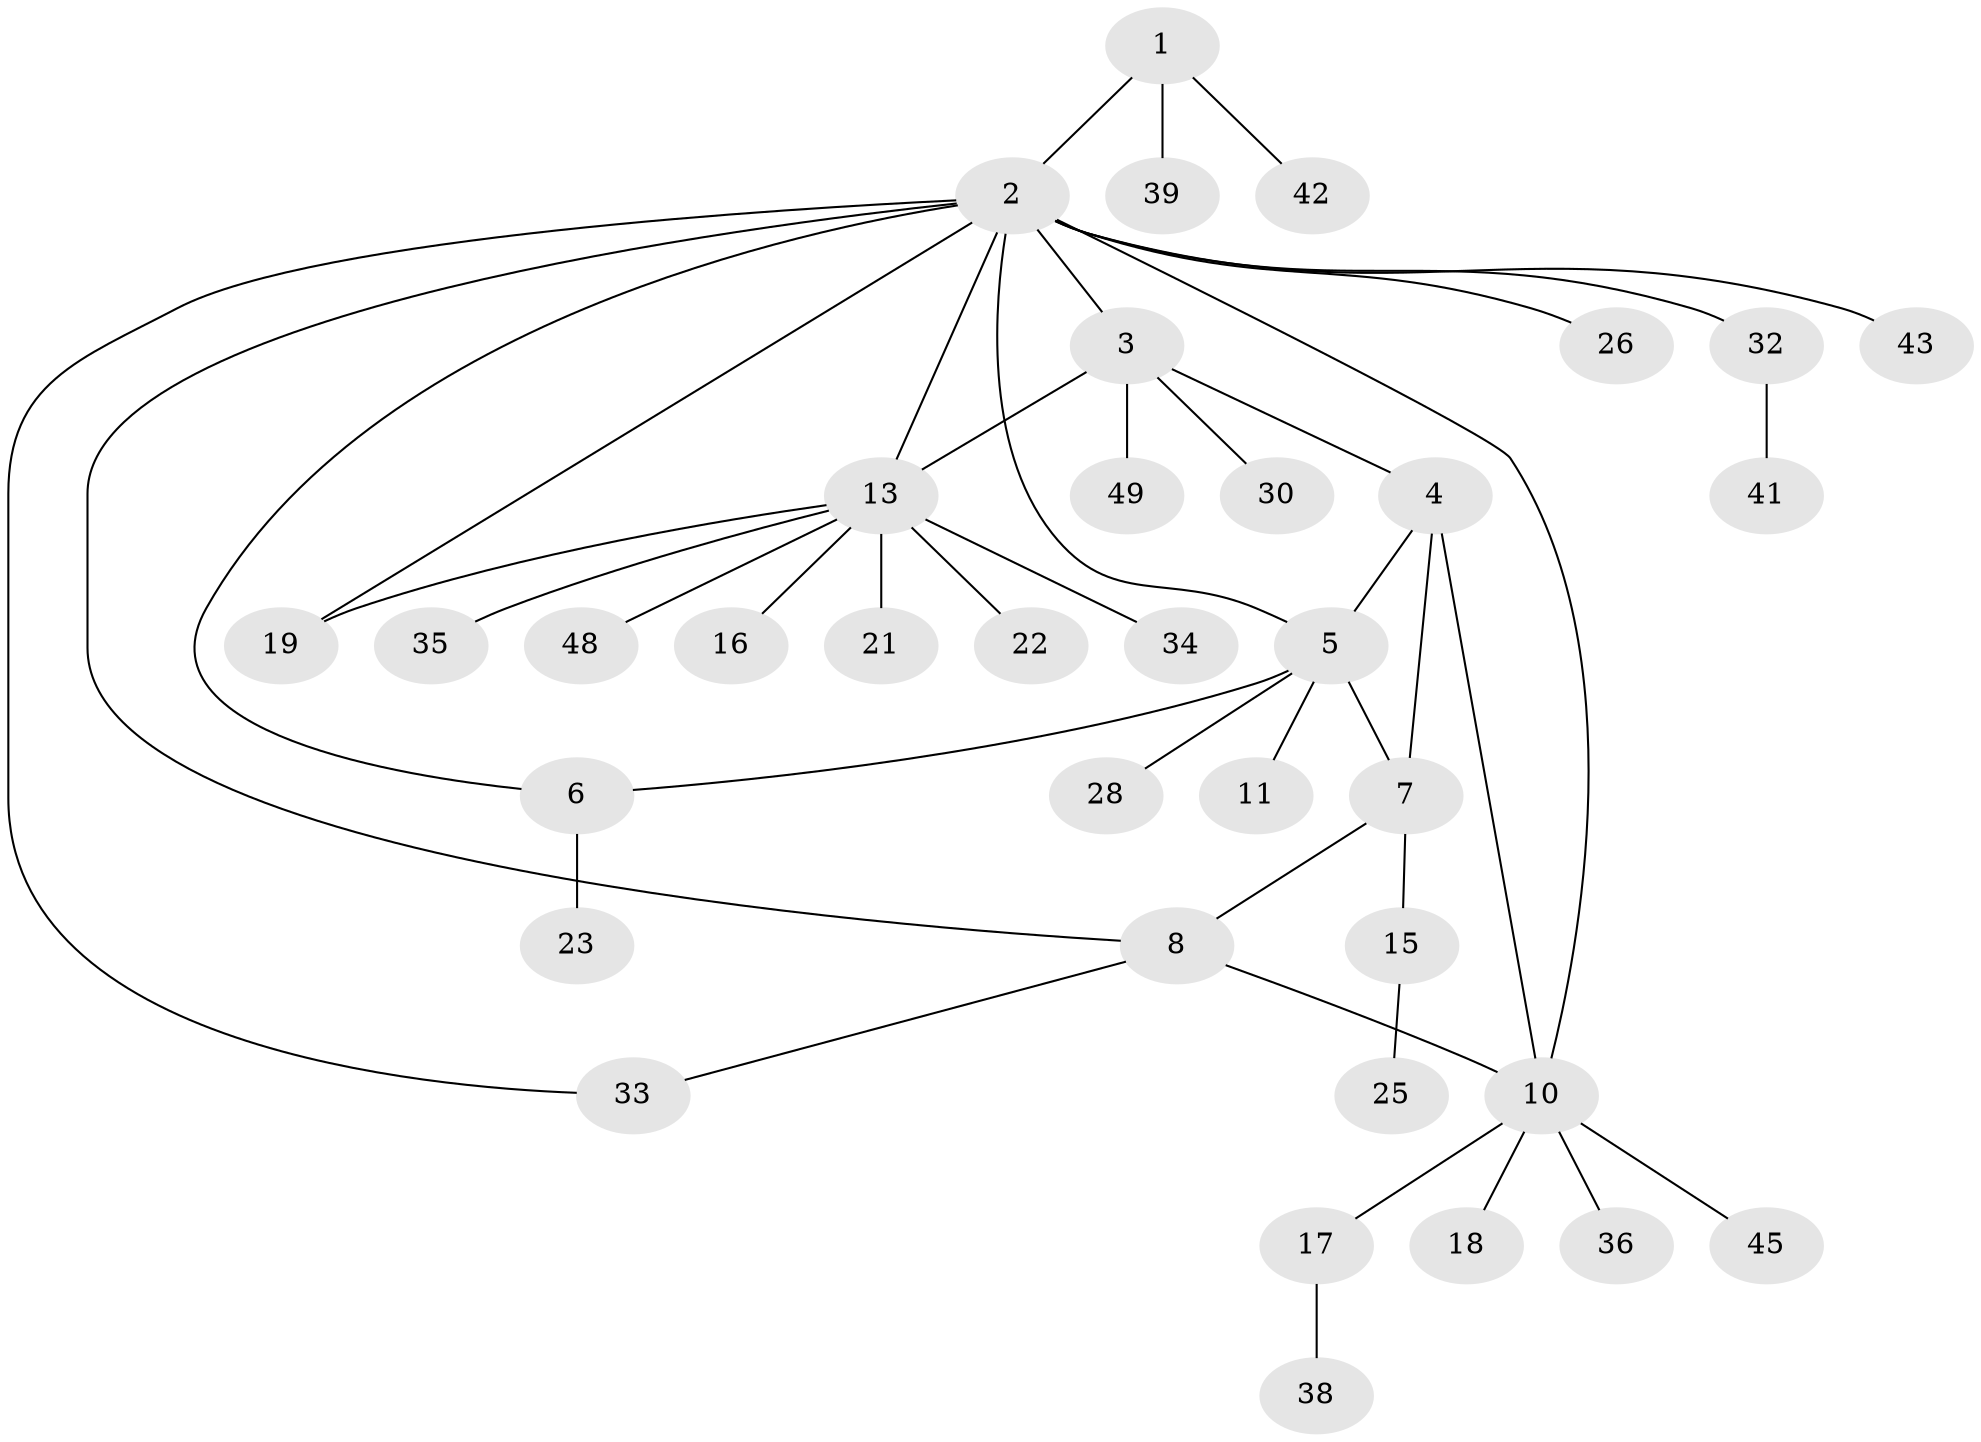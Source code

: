 // original degree distribution, {4: 0.08163265306122448, 10: 0.02040816326530612, 5: 0.061224489795918366, 7: 0.02040816326530612, 8: 0.02040816326530612, 1: 0.5714285714285714, 9: 0.02040816326530612, 3: 0.02040816326530612, 2: 0.1836734693877551}
// Generated by graph-tools (version 1.1) at 2025/11/02/27/25 16:11:36]
// undirected, 36 vertices, 44 edges
graph export_dot {
graph [start="1"]
  node [color=gray90,style=filled];
  1 [super="+40"];
  2 [super="+9"];
  3 [super="+44"];
  4 [super="+24"];
  5 [super="+47"];
  6 [super="+12"];
  7 [super="+31"];
  8 [super="+27"];
  10 [super="+14"];
  11;
  13 [super="+37"];
  15 [super="+46"];
  16;
  17 [super="+20"];
  18;
  19;
  21;
  22;
  23 [super="+29"];
  25;
  26;
  28;
  30;
  32;
  33;
  34;
  35;
  36;
  38;
  39;
  41;
  42;
  43;
  45;
  48;
  49;
  1 -- 2;
  1 -- 39;
  1 -- 42;
  2 -- 3;
  2 -- 6;
  2 -- 8;
  2 -- 19;
  2 -- 26;
  2 -- 32;
  2 -- 43;
  2 -- 13;
  2 -- 33;
  2 -- 10;
  2 -- 5;
  3 -- 4;
  3 -- 13;
  3 -- 30;
  3 -- 49;
  4 -- 5;
  4 -- 7;
  4 -- 10;
  5 -- 6;
  5 -- 7;
  5 -- 11;
  5 -- 28;
  6 -- 23;
  7 -- 8;
  7 -- 15;
  8 -- 10;
  8 -- 33;
  10 -- 17;
  10 -- 18;
  10 -- 36;
  10 -- 45;
  13 -- 16;
  13 -- 19;
  13 -- 21;
  13 -- 22;
  13 -- 34;
  13 -- 35;
  13 -- 48;
  15 -- 25;
  17 -- 38;
  32 -- 41;
}
